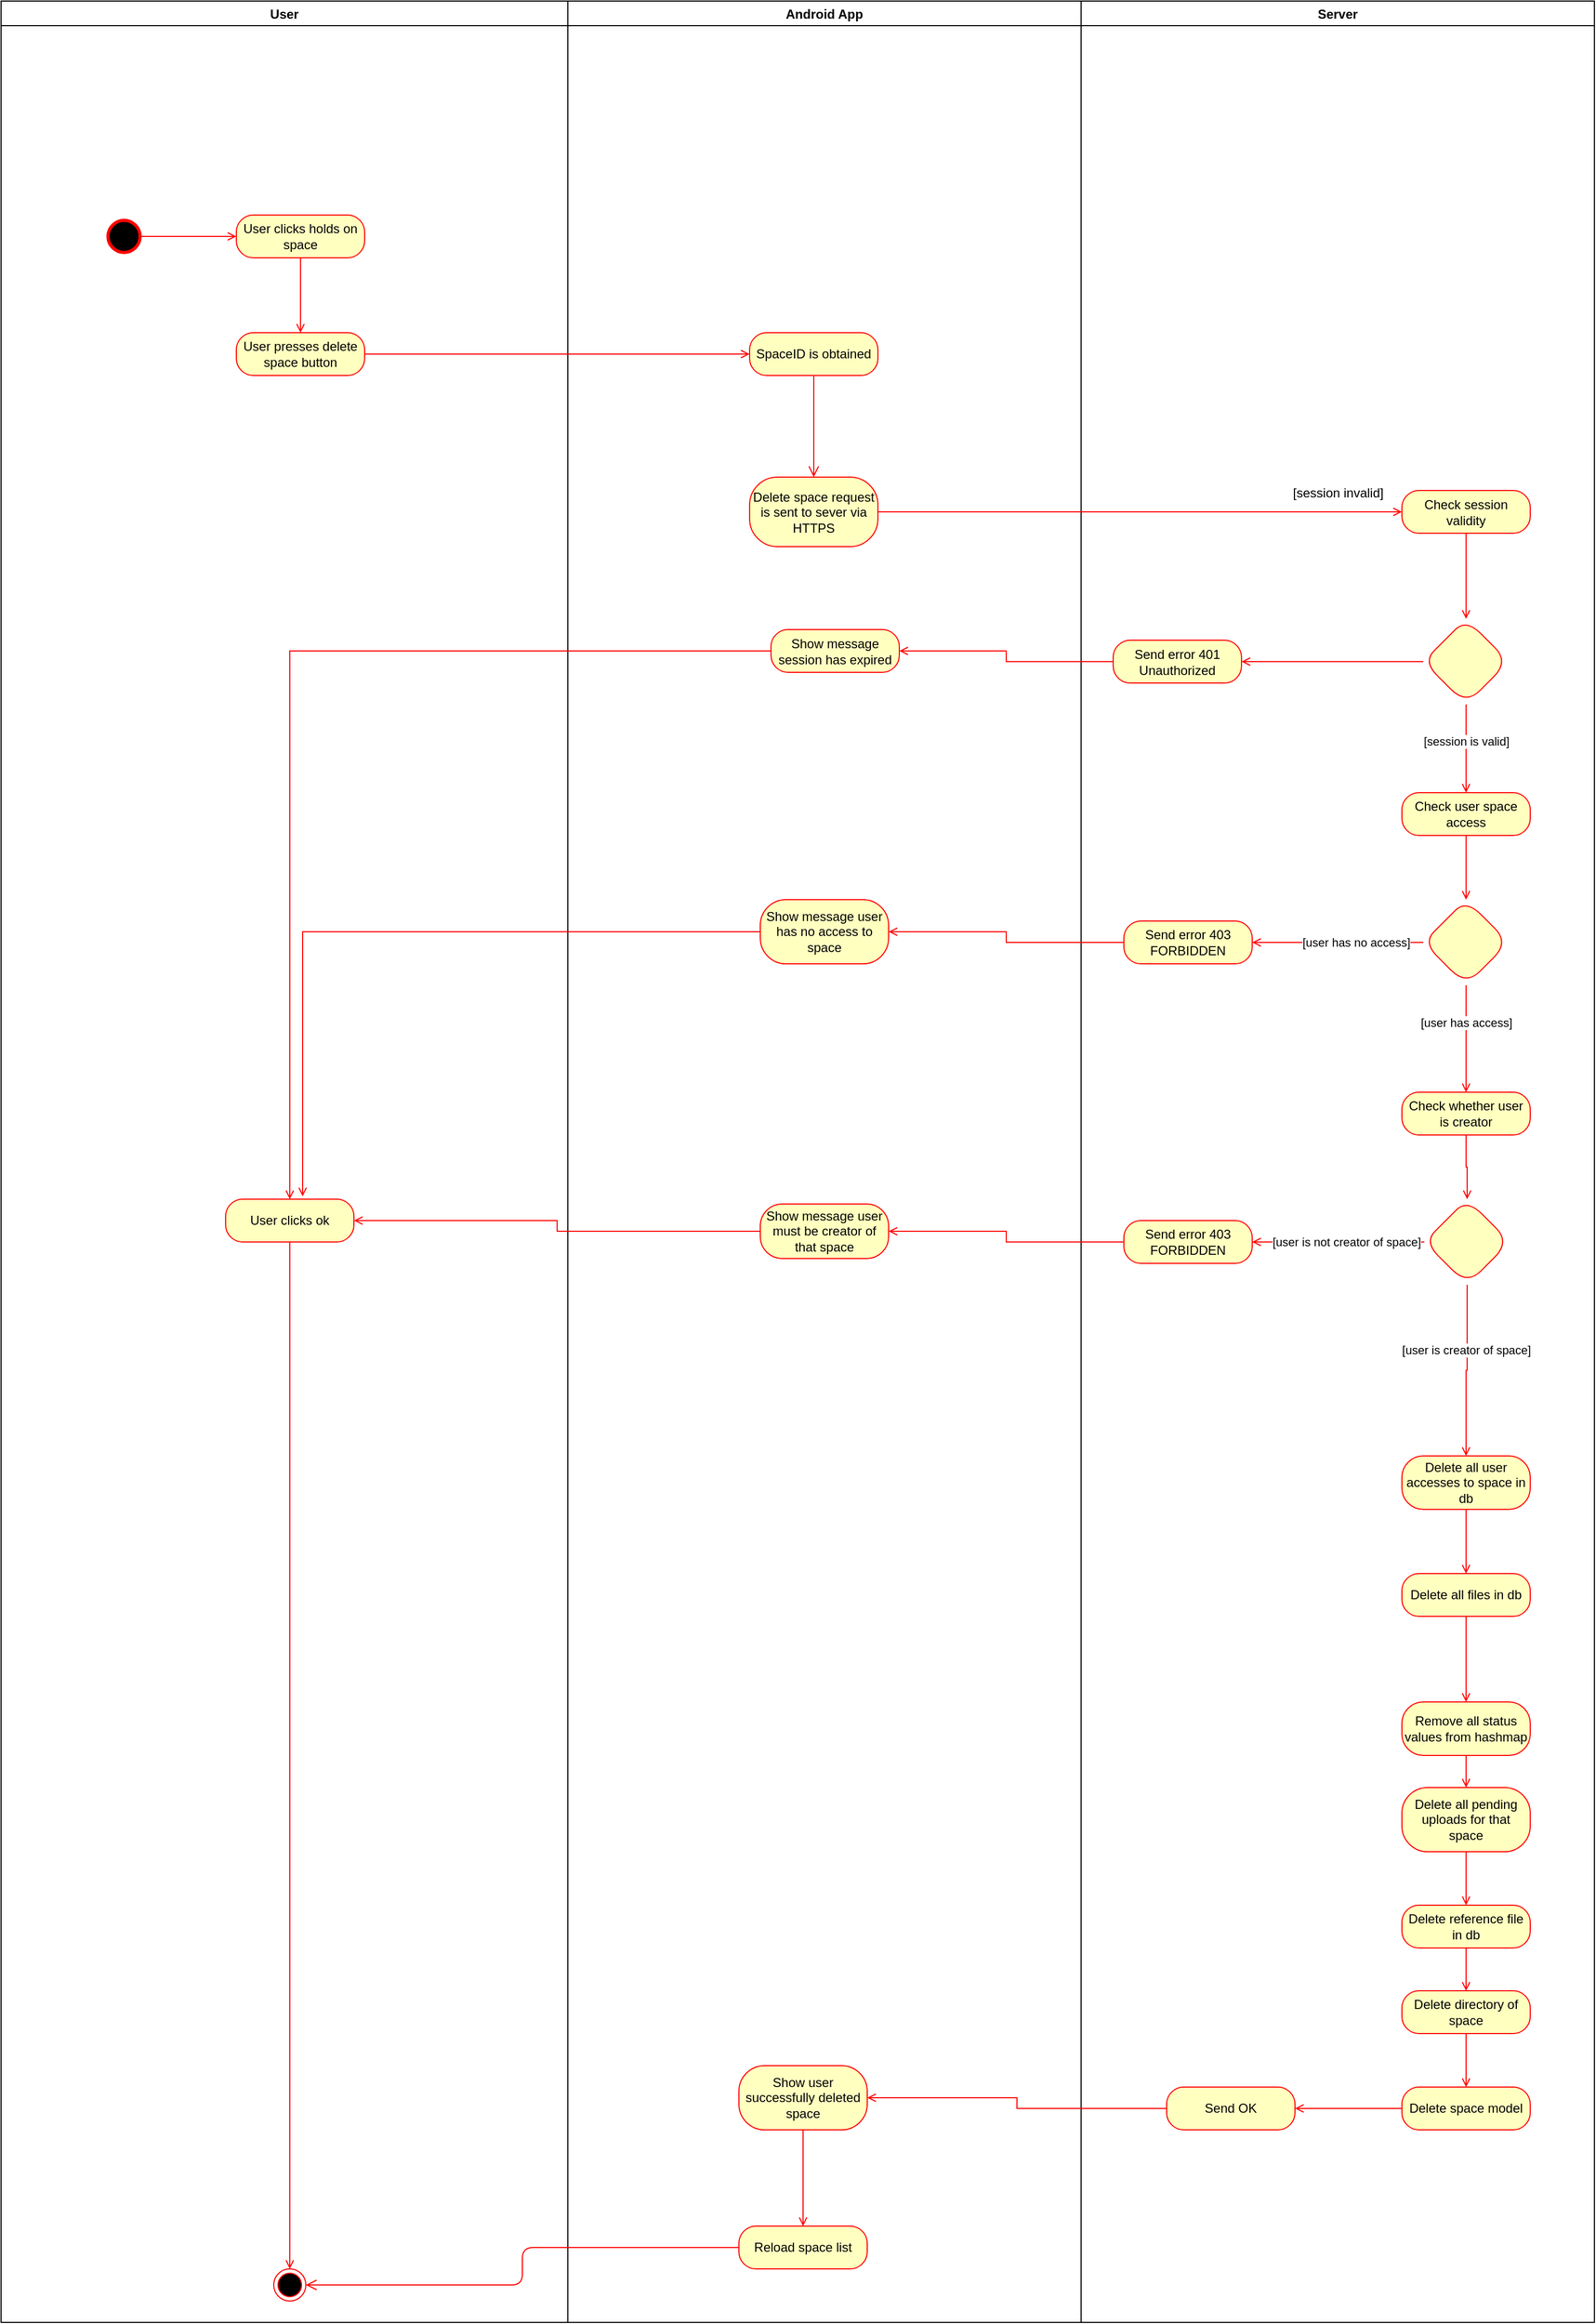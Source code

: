 <mxfile version="13.9.2"><diagram id="3QNRmEHgP2OkIs6pKnBo" name="Page-1"><mxGraphModel dx="3077" dy="1292" grid="1" gridSize="10" guides="1" tooltips="1" connect="1" arrows="1" fold="1" page="1" pageScale="1" pageWidth="827" pageHeight="1169" math="0" shadow="0"><root><mxCell id="0"/><mxCell id="1" parent="0"/><mxCell id="pj3ZKI6KtCy8o4YQ7QFl-32" value="User" style="swimlane;" vertex="1" parent="1"><mxGeometry x="-130" y="170" width="530" height="2170" as="geometry"/></mxCell><mxCell id="pj3ZKI6KtCy8o4YQ7QFl-67" style="edgeStyle=orthogonalEdgeStyle;rounded=0;orthogonalLoop=1;jettySize=auto;html=1;exitX=0.5;exitY=1;exitDx=0;exitDy=0;entryX=0.5;entryY=0;entryDx=0;entryDy=0;strokeColor=#FF0000;endArrow=open;endFill=0;" edge="1" parent="pj3ZKI6KtCy8o4YQ7QFl-32" source="pj3ZKI6KtCy8o4YQ7QFl-33" target="pj3ZKI6KtCy8o4YQ7QFl-65"><mxGeometry relative="1" as="geometry"/></mxCell><mxCell id="pj3ZKI6KtCy8o4YQ7QFl-33" value="User clicks holds on space" style="rounded=1;whiteSpace=wrap;html=1;arcSize=40;fontColor=#000000;fillColor=#ffffc0;strokeColor=#ff0000;" vertex="1" parent="pj3ZKI6KtCy8o4YQ7QFl-32"><mxGeometry x="220" y="200" width="120" height="40" as="geometry"/></mxCell><mxCell id="pj3ZKI6KtCy8o4YQ7QFl-34" value="" style="edgeStyle=orthogonalEdgeStyle;rounded=0;orthogonalLoop=1;jettySize=auto;html=1;endArrow=open;endFill=0;strokeColor=#FF0000;" edge="1" parent="pj3ZKI6KtCy8o4YQ7QFl-32" source="pj3ZKI6KtCy8o4YQ7QFl-35" target="pj3ZKI6KtCy8o4YQ7QFl-33"><mxGeometry relative="1" as="geometry"/></mxCell><mxCell id="pj3ZKI6KtCy8o4YQ7QFl-35" value="" style="ellipse;whiteSpace=wrap;html=1;aspect=fixed;strokeWidth=3;fillColor=#000000;strokeColor=#FF0000;" vertex="1" parent="pj3ZKI6KtCy8o4YQ7QFl-32"><mxGeometry x="100" y="205" width="30" height="30" as="geometry"/></mxCell><mxCell id="pj3ZKI6KtCy8o4YQ7QFl-65" value="User presses delete space button" style="rounded=1;whiteSpace=wrap;html=1;arcSize=40;fontColor=#000000;fillColor=#ffffc0;strokeColor=#ff0000;" vertex="1" parent="pj3ZKI6KtCy8o4YQ7QFl-32"><mxGeometry x="220" y="310" width="120" height="40" as="geometry"/></mxCell><mxCell id="pj3ZKI6KtCy8o4YQ7QFl-135" style="edgeStyle=orthogonalEdgeStyle;rounded=0;orthogonalLoop=1;jettySize=auto;html=1;exitX=0.5;exitY=1;exitDx=0;exitDy=0;entryX=0.5;entryY=0;entryDx=0;entryDy=0;endArrow=open;endFill=0;strokeColor=#FF0000;" edge="1" parent="pj3ZKI6KtCy8o4YQ7QFl-32" source="pj3ZKI6KtCy8o4YQ7QFl-129" target="pj3ZKI6KtCy8o4YQ7QFl-122"><mxGeometry relative="1" as="geometry"/></mxCell><mxCell id="pj3ZKI6KtCy8o4YQ7QFl-129" value="User clicks ok" style="rounded=1;whiteSpace=wrap;html=1;arcSize=40;fontColor=#000000;fillColor=#ffffc0;strokeColor=#ff0000;" vertex="1" parent="pj3ZKI6KtCy8o4YQ7QFl-32"><mxGeometry x="210" y="1120" width="120" height="40" as="geometry"/></mxCell><mxCell id="pj3ZKI6KtCy8o4YQ7QFl-122" value="" style="ellipse;html=1;shape=endState;fillColor=#000000;strokeColor=#ff0000;" vertex="1" parent="pj3ZKI6KtCy8o4YQ7QFl-32"><mxGeometry x="255" y="2120" width="30" height="30" as="geometry"/></mxCell><mxCell id="pj3ZKI6KtCy8o4YQ7QFl-42" value="Android App" style="swimlane;" vertex="1" parent="1"><mxGeometry x="400" y="170" width="480" height="2170" as="geometry"/></mxCell><mxCell id="pj3ZKI6KtCy8o4YQ7QFl-68" value="SpaceID is obtained " style="rounded=1;whiteSpace=wrap;html=1;arcSize=40;fontColor=#000000;fillColor=#ffffc0;strokeColor=#ff0000;" vertex="1" parent="pj3ZKI6KtCy8o4YQ7QFl-42"><mxGeometry x="170" y="310" width="120" height="40" as="geometry"/></mxCell><mxCell id="pj3ZKI6KtCy8o4YQ7QFl-69" value="" style="edgeStyle=orthogonalEdgeStyle;html=1;verticalAlign=bottom;endArrow=open;endSize=8;strokeColor=#ff0000;entryX=0.5;entryY=0;entryDx=0;entryDy=0;" edge="1" source="pj3ZKI6KtCy8o4YQ7QFl-68" parent="pj3ZKI6KtCy8o4YQ7QFl-42" target="pj3ZKI6KtCy8o4YQ7QFl-71"><mxGeometry relative="1" as="geometry"><mxPoint x="230" y="410" as="targetPoint"/></mxGeometry></mxCell><mxCell id="pj3ZKI6KtCy8o4YQ7QFl-71" value="Delete space request is sent to sever via HTTPS" style="rounded=1;whiteSpace=wrap;html=1;arcSize=40;fontColor=#000000;fillColor=#ffffc0;strokeColor=#ff0000;" vertex="1" parent="pj3ZKI6KtCy8o4YQ7QFl-42"><mxGeometry x="170" y="445" width="120" height="65" as="geometry"/></mxCell><mxCell id="pj3ZKI6KtCy8o4YQ7QFl-121" style="edgeStyle=orthogonalEdgeStyle;rounded=0;orthogonalLoop=1;jettySize=auto;html=1;exitX=0.5;exitY=1;exitDx=0;exitDy=0;endArrow=open;endFill=0;strokeColor=#FF0000;" edge="1" parent="pj3ZKI6KtCy8o4YQ7QFl-42" source="pj3ZKI6KtCy8o4YQ7QFl-117" target="pj3ZKI6KtCy8o4YQ7QFl-119"><mxGeometry relative="1" as="geometry"/></mxCell><mxCell id="pj3ZKI6KtCy8o4YQ7QFl-117" value="Show user successfully deleted space" style="rounded=1;whiteSpace=wrap;html=1;arcSize=40;fontColor=#000000;fillColor=#ffffc0;strokeColor=#ff0000;" vertex="1" parent="pj3ZKI6KtCy8o4YQ7QFl-42"><mxGeometry x="160" y="1930" width="120" height="60" as="geometry"/></mxCell><mxCell id="pj3ZKI6KtCy8o4YQ7QFl-119" value="Reload space list" style="rounded=1;whiteSpace=wrap;html=1;arcSize=40;fontColor=#000000;fillColor=#ffffc0;strokeColor=#ff0000;" vertex="1" parent="pj3ZKI6KtCy8o4YQ7QFl-42"><mxGeometry x="160" y="2080" width="120" height="40" as="geometry"/></mxCell><mxCell id="pj3ZKI6KtCy8o4YQ7QFl-123" value="Show message session has expired" style="rounded=1;whiteSpace=wrap;html=1;arcSize=40;fontColor=#000000;fillColor=#ffffc0;strokeColor=#ff0000;" vertex="1" parent="pj3ZKI6KtCy8o4YQ7QFl-42"><mxGeometry x="190" y="587.5" width="120" height="40" as="geometry"/></mxCell><mxCell id="pj3ZKI6KtCy8o4YQ7QFl-124" value="Show message user has no access to space" style="rounded=1;whiteSpace=wrap;html=1;arcSize=40;fontColor=#000000;fillColor=#ffffc0;strokeColor=#ff0000;" vertex="1" parent="pj3ZKI6KtCy8o4YQ7QFl-42"><mxGeometry x="180" y="840" width="120" height="60" as="geometry"/></mxCell><mxCell id="pj3ZKI6KtCy8o4YQ7QFl-125" value="Show message user must be creator of that space" style="rounded=1;whiteSpace=wrap;html=1;arcSize=40;fontColor=#000000;fillColor=#ffffc0;strokeColor=#ff0000;" vertex="1" parent="pj3ZKI6KtCy8o4YQ7QFl-42"><mxGeometry x="180" y="1124.5" width="120" height="51" as="geometry"/></mxCell><mxCell id="pj3ZKI6KtCy8o4YQ7QFl-62" value="Server" style="swimlane;" vertex="1" parent="1"><mxGeometry x="880" y="170" width="480" height="2170" as="geometry"/></mxCell><mxCell id="pj3ZKI6KtCy8o4YQ7QFl-73" value="Check session validity" style="rounded=1;whiteSpace=wrap;html=1;arcSize=40;fontColor=#000000;fillColor=#ffffc0;strokeColor=#ff0000;" vertex="1" parent="pj3ZKI6KtCy8o4YQ7QFl-62"><mxGeometry x="300" y="457.5" width="120" height="40" as="geometry"/></mxCell><mxCell id="pj3ZKI6KtCy8o4YQ7QFl-83" style="edgeStyle=orthogonalEdgeStyle;rounded=0;orthogonalLoop=1;jettySize=auto;html=1;exitX=0.5;exitY=1;exitDx=0;exitDy=0;endArrow=open;endFill=0;strokeColor=#FF0000;" edge="1" parent="pj3ZKI6KtCy8o4YQ7QFl-62" source="pj3ZKI6KtCy8o4YQ7QFl-76" target="pj3ZKI6KtCy8o4YQ7QFl-82"><mxGeometry relative="1" as="geometry"/></mxCell><mxCell id="pj3ZKI6KtCy8o4YQ7QFl-92" value="[session is valid]" style="edgeLabel;html=1;align=center;verticalAlign=middle;resizable=0;points=[];" vertex="1" connectable="0" parent="pj3ZKI6KtCy8o4YQ7QFl-83"><mxGeometry x="-0.174" relative="1" as="geometry"><mxPoint as="offset"/></mxGeometry></mxCell><mxCell id="pj3ZKI6KtCy8o4YQ7QFl-76" value="" style="rhombus;whiteSpace=wrap;html=1;rounded=1;strokeColor=#ff0000;fillColor=#ffffc0;arcSize=40;" vertex="1" parent="pj3ZKI6KtCy8o4YQ7QFl-62"><mxGeometry x="320" y="577.5" width="80" height="80" as="geometry"/></mxCell><mxCell id="pj3ZKI6KtCy8o4YQ7QFl-77" value="" style="edgeStyle=orthogonalEdgeStyle;rounded=0;orthogonalLoop=1;jettySize=auto;html=1;endArrow=open;endFill=0;strokeColor=#FF0000;" edge="1" parent="pj3ZKI6KtCy8o4YQ7QFl-62" source="pj3ZKI6KtCy8o4YQ7QFl-73" target="pj3ZKI6KtCy8o4YQ7QFl-76"><mxGeometry relative="1" as="geometry"/></mxCell><mxCell id="pj3ZKI6KtCy8o4YQ7QFl-82" value="Check user space access" style="rounded=1;whiteSpace=wrap;html=1;arcSize=40;fontColor=#000000;fillColor=#ffffc0;strokeColor=#ff0000;" vertex="1" parent="pj3ZKI6KtCy8o4YQ7QFl-62"><mxGeometry x="300" y="740" width="120" height="40" as="geometry"/></mxCell><mxCell id="pj3ZKI6KtCy8o4YQ7QFl-86" value="Send error 403 FORBIDDEN" style="rounded=1;whiteSpace=wrap;html=1;arcSize=40;fontColor=#000000;fillColor=#ffffc0;strokeColor=#ff0000;" vertex="1" parent="pj3ZKI6KtCy8o4YQ7QFl-62"><mxGeometry x="40" y="860" width="120" height="40" as="geometry"/></mxCell><mxCell id="pj3ZKI6KtCy8o4YQ7QFl-93" value="Check whether user is creator" style="rounded=1;whiteSpace=wrap;html=1;arcSize=40;fontColor=#000000;fillColor=#ffffc0;strokeColor=#ff0000;" vertex="1" parent="pj3ZKI6KtCy8o4YQ7QFl-62"><mxGeometry x="300" y="1020" width="120" height="40" as="geometry"/></mxCell><mxCell id="pj3ZKI6KtCy8o4YQ7QFl-97" value="Send error 403 FORBIDDEN" style="rounded=1;whiteSpace=wrap;html=1;arcSize=40;fontColor=#000000;fillColor=#ffffc0;strokeColor=#ff0000;" vertex="1" parent="pj3ZKI6KtCy8o4YQ7QFl-62"><mxGeometry x="40" y="1140" width="120" height="40" as="geometry"/></mxCell><mxCell id="pj3ZKI6KtCy8o4YQ7QFl-103" style="edgeStyle=orthogonalEdgeStyle;rounded=0;orthogonalLoop=1;jettySize=auto;html=1;exitX=0.5;exitY=1;exitDx=0;exitDy=0;entryX=0.5;entryY=0;entryDx=0;entryDy=0;endArrow=open;endFill=0;strokeColor=#FF0000;" edge="1" parent="pj3ZKI6KtCy8o4YQ7QFl-62" source="pj3ZKI6KtCy8o4YQ7QFl-99" target="pj3ZKI6KtCy8o4YQ7QFl-102"><mxGeometry relative="1" as="geometry"/></mxCell><mxCell id="pj3ZKI6KtCy8o4YQ7QFl-99" value="Delete all user accesses to space in db" style="rounded=1;whiteSpace=wrap;html=1;arcSize=40;fontColor=#000000;fillColor=#ffffc0;strokeColor=#ff0000;" vertex="1" parent="pj3ZKI6KtCy8o4YQ7QFl-62"><mxGeometry x="300" y="1360" width="120" height="50" as="geometry"/></mxCell><mxCell id="pj3ZKI6KtCy8o4YQ7QFl-109" style="edgeStyle=orthogonalEdgeStyle;rounded=0;orthogonalLoop=1;jettySize=auto;html=1;exitX=0.5;exitY=1;exitDx=0;exitDy=0;entryX=0.5;entryY=0;entryDx=0;entryDy=0;endArrow=open;endFill=0;strokeColor=#FF0000;" edge="1" parent="pj3ZKI6KtCy8o4YQ7QFl-62" source="pj3ZKI6KtCy8o4YQ7QFl-102" target="pj3ZKI6KtCy8o4YQ7QFl-108"><mxGeometry relative="1" as="geometry"/></mxCell><mxCell id="pj3ZKI6KtCy8o4YQ7QFl-102" value="Delete all files in db" style="rounded=1;whiteSpace=wrap;html=1;arcSize=40;fontColor=#000000;fillColor=#ffffc0;strokeColor=#ff0000;" vertex="1" parent="pj3ZKI6KtCy8o4YQ7QFl-62"><mxGeometry x="300" y="1470" width="120" height="40" as="geometry"/></mxCell><mxCell id="pj3ZKI6KtCy8o4YQ7QFl-107" style="edgeStyle=orthogonalEdgeStyle;rounded=0;orthogonalLoop=1;jettySize=auto;html=1;exitX=0.5;exitY=1;exitDx=0;exitDy=0;entryX=0.5;entryY=0;entryDx=0;entryDy=0;endArrow=open;endFill=0;strokeColor=#FF0000;" edge="1" parent="pj3ZKI6KtCy8o4YQ7QFl-62" source="pj3ZKI6KtCy8o4YQ7QFl-104" target="pj3ZKI6KtCy8o4YQ7QFl-106"><mxGeometry relative="1" as="geometry"/></mxCell><mxCell id="pj3ZKI6KtCy8o4YQ7QFl-104" value="Delete reference file in db" style="rounded=1;whiteSpace=wrap;html=1;arcSize=40;fontColor=#000000;fillColor=#ffffc0;strokeColor=#ff0000;" vertex="1" parent="pj3ZKI6KtCy8o4YQ7QFl-62"><mxGeometry x="300" y="1780" width="120" height="40" as="geometry"/></mxCell><mxCell id="pj3ZKI6KtCy8o4YQ7QFl-114" style="edgeStyle=orthogonalEdgeStyle;rounded=0;orthogonalLoop=1;jettySize=auto;html=1;exitX=0.5;exitY=1;exitDx=0;exitDy=0;entryX=0.5;entryY=0;entryDx=0;entryDy=0;endArrow=open;endFill=0;strokeColor=#FF0000;" edge="1" parent="pj3ZKI6KtCy8o4YQ7QFl-62" source="pj3ZKI6KtCy8o4YQ7QFl-106" target="pj3ZKI6KtCy8o4YQ7QFl-113"><mxGeometry relative="1" as="geometry"/></mxCell><mxCell id="pj3ZKI6KtCy8o4YQ7QFl-106" value="Delete directory of space" style="rounded=1;whiteSpace=wrap;html=1;arcSize=40;fontColor=#000000;fillColor=#ffffc0;strokeColor=#ff0000;" vertex="1" parent="pj3ZKI6KtCy8o4YQ7QFl-62"><mxGeometry x="300" y="1860" width="120" height="40" as="geometry"/></mxCell><mxCell id="pj3ZKI6KtCy8o4YQ7QFl-111" style="edgeStyle=orthogonalEdgeStyle;rounded=0;orthogonalLoop=1;jettySize=auto;html=1;exitX=0.5;exitY=1;exitDx=0;exitDy=0;entryX=0.5;entryY=0;entryDx=0;entryDy=0;endArrow=open;endFill=0;strokeColor=#FF0000;" edge="1" parent="pj3ZKI6KtCy8o4YQ7QFl-62" source="pj3ZKI6KtCy8o4YQ7QFl-108" target="pj3ZKI6KtCy8o4YQ7QFl-110"><mxGeometry relative="1" as="geometry"/></mxCell><mxCell id="pj3ZKI6KtCy8o4YQ7QFl-108" value="Remove all status values from hashmap" style="rounded=1;whiteSpace=wrap;html=1;arcSize=40;fontColor=#000000;fillColor=#ffffc0;strokeColor=#ff0000;" vertex="1" parent="pj3ZKI6KtCy8o4YQ7QFl-62"><mxGeometry x="300" y="1590" width="120" height="50" as="geometry"/></mxCell><mxCell id="pj3ZKI6KtCy8o4YQ7QFl-112" style="edgeStyle=orthogonalEdgeStyle;rounded=0;orthogonalLoop=1;jettySize=auto;html=1;exitX=0.5;exitY=1;exitDx=0;exitDy=0;endArrow=open;endFill=0;strokeColor=#FF0000;" edge="1" parent="pj3ZKI6KtCy8o4YQ7QFl-62" source="pj3ZKI6KtCy8o4YQ7QFl-110" target="pj3ZKI6KtCy8o4YQ7QFl-104"><mxGeometry relative="1" as="geometry"/></mxCell><mxCell id="pj3ZKI6KtCy8o4YQ7QFl-110" value="Delete all pending uploads for that space" style="rounded=1;whiteSpace=wrap;html=1;arcSize=40;fontColor=#000000;fillColor=#ffffc0;strokeColor=#ff0000;" vertex="1" parent="pj3ZKI6KtCy8o4YQ7QFl-62"><mxGeometry x="300" y="1670" width="120" height="60" as="geometry"/></mxCell><mxCell id="pj3ZKI6KtCy8o4YQ7QFl-116" style="edgeStyle=orthogonalEdgeStyle;rounded=0;orthogonalLoop=1;jettySize=auto;html=1;exitX=0;exitY=0.5;exitDx=0;exitDy=0;endArrow=open;endFill=0;strokeColor=#FF0000;" edge="1" parent="pj3ZKI6KtCy8o4YQ7QFl-62" source="pj3ZKI6KtCy8o4YQ7QFl-113" target="pj3ZKI6KtCy8o4YQ7QFl-115"><mxGeometry relative="1" as="geometry"/></mxCell><mxCell id="pj3ZKI6KtCy8o4YQ7QFl-113" value="Delete space model" style="rounded=1;whiteSpace=wrap;html=1;arcSize=40;fontColor=#000000;fillColor=#ffffc0;strokeColor=#ff0000;" vertex="1" parent="pj3ZKI6KtCy8o4YQ7QFl-62"><mxGeometry x="300" y="1950" width="120" height="40" as="geometry"/></mxCell><mxCell id="pj3ZKI6KtCy8o4YQ7QFl-115" value="Send OK" style="rounded=1;whiteSpace=wrap;html=1;arcSize=40;fontColor=#000000;fillColor=#ffffc0;strokeColor=#ff0000;" vertex="1" parent="pj3ZKI6KtCy8o4YQ7QFl-62"><mxGeometry x="80" y="1950" width="120" height="40" as="geometry"/></mxCell><mxCell id="pj3ZKI6KtCy8o4YQ7QFl-79" value="Send error 401 Unauthorized" style="rounded=1;whiteSpace=wrap;html=1;arcSize=40;fontColor=#000000;fillColor=#ffffc0;strokeColor=#ff0000;" vertex="1" parent="pj3ZKI6KtCy8o4YQ7QFl-62"><mxGeometry x="30" y="597.5" width="120" height="40" as="geometry"/></mxCell><mxCell id="pj3ZKI6KtCy8o4YQ7QFl-80" style="edgeStyle=orthogonalEdgeStyle;rounded=0;orthogonalLoop=1;jettySize=auto;html=1;exitX=0;exitY=0.5;exitDx=0;exitDy=0;endArrow=open;endFill=0;strokeColor=#FF0000;" edge="1" parent="pj3ZKI6KtCy8o4YQ7QFl-62" source="pj3ZKI6KtCy8o4YQ7QFl-76" target="pj3ZKI6KtCy8o4YQ7QFl-79"><mxGeometry relative="1" as="geometry"><mxPoint x="120" y="617.333" as="targetPoint"/><mxPoint x="200" y="617.5" as="sourcePoint"/></mxGeometry></mxCell><mxCell id="pj3ZKI6KtCy8o4YQ7QFl-84" value="" style="rhombus;whiteSpace=wrap;html=1;rounded=1;strokeColor=#ff0000;fillColor=#ffffc0;arcSize=40;" vertex="1" parent="pj3ZKI6KtCy8o4YQ7QFl-62"><mxGeometry x="320" y="840" width="80" height="80" as="geometry"/></mxCell><mxCell id="pj3ZKI6KtCy8o4YQ7QFl-85" value="" style="edgeStyle=orthogonalEdgeStyle;rounded=0;orthogonalLoop=1;jettySize=auto;html=1;endArrow=open;endFill=0;strokeColor=#FF0000;" edge="1" parent="pj3ZKI6KtCy8o4YQ7QFl-62" source="pj3ZKI6KtCy8o4YQ7QFl-82" target="pj3ZKI6KtCy8o4YQ7QFl-84"><mxGeometry relative="1" as="geometry"/></mxCell><mxCell id="pj3ZKI6KtCy8o4YQ7QFl-87" style="edgeStyle=orthogonalEdgeStyle;rounded=0;orthogonalLoop=1;jettySize=auto;html=1;exitX=0;exitY=0.5;exitDx=0;exitDy=0;endArrow=open;endFill=0;strokeColor=#FF0000;" edge="1" parent="pj3ZKI6KtCy8o4YQ7QFl-62" source="pj3ZKI6KtCy8o4YQ7QFl-84" target="pj3ZKI6KtCy8o4YQ7QFl-86"><mxGeometry relative="1" as="geometry"/></mxCell><mxCell id="pj3ZKI6KtCy8o4YQ7QFl-88" value="[user has no access]" style="edgeLabel;html=1;align=center;verticalAlign=middle;resizable=0;points=[];" vertex="1" connectable="0" parent="pj3ZKI6KtCy8o4YQ7QFl-87"><mxGeometry x="-0.204" relative="1" as="geometry"><mxPoint as="offset"/></mxGeometry></mxCell><mxCell id="pj3ZKI6KtCy8o4YQ7QFl-90" style="edgeStyle=orthogonalEdgeStyle;rounded=0;orthogonalLoop=1;jettySize=auto;html=1;exitX=0.5;exitY=1;exitDx=0;exitDy=0;endArrow=open;endFill=0;strokeColor=#FF0000;entryX=0.5;entryY=0;entryDx=0;entryDy=0;" edge="1" parent="pj3ZKI6KtCy8o4YQ7QFl-62" source="pj3ZKI6KtCy8o4YQ7QFl-84" target="pj3ZKI6KtCy8o4YQ7QFl-93"><mxGeometry relative="1" as="geometry"><mxPoint x="359.667" y="1030" as="targetPoint"/></mxGeometry></mxCell><mxCell id="pj3ZKI6KtCy8o4YQ7QFl-91" value="[user has access]" style="edgeLabel;html=1;align=center;verticalAlign=middle;resizable=0;points=[];" vertex="1" connectable="0" parent="pj3ZKI6KtCy8o4YQ7QFl-90"><mxGeometry x="0.004" y="-15" relative="1" as="geometry"><mxPoint x="15" y="-15" as="offset"/></mxGeometry></mxCell><mxCell id="pj3ZKI6KtCy8o4YQ7QFl-94" value="" style="rhombus;whiteSpace=wrap;html=1;rounded=1;strokeColor=#ff0000;fillColor=#ffffc0;arcSize=40;" vertex="1" parent="pj3ZKI6KtCy8o4YQ7QFl-62"><mxGeometry x="321" y="1120" width="80" height="80" as="geometry"/></mxCell><mxCell id="pj3ZKI6KtCy8o4YQ7QFl-95" value="" style="edgeStyle=orthogonalEdgeStyle;rounded=0;orthogonalLoop=1;jettySize=auto;html=1;endArrow=open;endFill=0;strokeColor=#FF0000;" edge="1" parent="pj3ZKI6KtCy8o4YQ7QFl-62" source="pj3ZKI6KtCy8o4YQ7QFl-93" target="pj3ZKI6KtCy8o4YQ7QFl-94"><mxGeometry relative="1" as="geometry"/></mxCell><mxCell id="pj3ZKI6KtCy8o4YQ7QFl-96" style="edgeStyle=orthogonalEdgeStyle;rounded=0;orthogonalLoop=1;jettySize=auto;html=1;exitX=0;exitY=0.5;exitDx=0;exitDy=0;endArrow=open;endFill=0;strokeColor=#FF0000;entryX=1;entryY=0.5;entryDx=0;entryDy=0;" edge="1" parent="pj3ZKI6KtCy8o4YQ7QFl-62" source="pj3ZKI6KtCy8o4YQ7QFl-94" target="pj3ZKI6KtCy8o4YQ7QFl-97"><mxGeometry relative="1" as="geometry"><mxPoint x="170" y="1179.833" as="targetPoint"/></mxGeometry></mxCell><mxCell id="pj3ZKI6KtCy8o4YQ7QFl-98" value="[user is not creator of space]" style="edgeLabel;html=1;align=center;verticalAlign=middle;resizable=0;points=[];" vertex="1" connectable="0" parent="pj3ZKI6KtCy8o4YQ7QFl-96"><mxGeometry x="-0.09" relative="1" as="geometry"><mxPoint as="offset"/></mxGeometry></mxCell><mxCell id="pj3ZKI6KtCy8o4YQ7QFl-100" style="edgeStyle=orthogonalEdgeStyle;rounded=0;orthogonalLoop=1;jettySize=auto;html=1;exitX=0.5;exitY=1;exitDx=0;exitDy=0;entryX=0.5;entryY=0;entryDx=0;entryDy=0;endArrow=open;endFill=0;strokeColor=#FF0000;" edge="1" parent="pj3ZKI6KtCy8o4YQ7QFl-62" source="pj3ZKI6KtCy8o4YQ7QFl-94" target="pj3ZKI6KtCy8o4YQ7QFl-99"><mxGeometry relative="1" as="geometry"/></mxCell><mxCell id="pj3ZKI6KtCy8o4YQ7QFl-101" value="[user is creator of space]" style="edgeLabel;html=1;align=center;verticalAlign=middle;resizable=0;points=[];" vertex="1" connectable="0" parent="pj3ZKI6KtCy8o4YQ7QFl-100"><mxGeometry x="-0.244" y="-1" relative="1" as="geometry"><mxPoint as="offset"/></mxGeometry></mxCell><mxCell id="pj3ZKI6KtCy8o4YQ7QFl-70" style="edgeStyle=orthogonalEdgeStyle;rounded=0;orthogonalLoop=1;jettySize=auto;html=1;exitX=1;exitY=0.5;exitDx=0;exitDy=0;entryX=0;entryY=0.5;entryDx=0;entryDy=0;endArrow=open;endFill=0;strokeColor=#FF0000;" edge="1" parent="1" source="pj3ZKI6KtCy8o4YQ7QFl-65" target="pj3ZKI6KtCy8o4YQ7QFl-68"><mxGeometry relative="1" as="geometry"/></mxCell><mxCell id="pj3ZKI6KtCy8o4YQ7QFl-75" style="edgeStyle=orthogonalEdgeStyle;rounded=0;orthogonalLoop=1;jettySize=auto;html=1;exitX=1;exitY=0.5;exitDx=0;exitDy=0;entryX=0;entryY=0.5;entryDx=0;entryDy=0;endArrow=open;endFill=0;strokeColor=#FF0000;" edge="1" parent="1" source="pj3ZKI6KtCy8o4YQ7QFl-71" target="pj3ZKI6KtCy8o4YQ7QFl-73"><mxGeometry relative="1" as="geometry"/></mxCell><mxCell id="pj3ZKI6KtCy8o4YQ7QFl-128" style="edgeStyle=orthogonalEdgeStyle;rounded=0;orthogonalLoop=1;jettySize=auto;html=1;exitX=0;exitY=0.5;exitDx=0;exitDy=0;entryX=1;entryY=0.5;entryDx=0;entryDy=0;endArrow=open;endFill=0;strokeColor=#FF0000;" edge="1" parent="1" source="pj3ZKI6KtCy8o4YQ7QFl-79" target="pj3ZKI6KtCy8o4YQ7QFl-123"><mxGeometry relative="1" as="geometry"/></mxCell><mxCell id="pj3ZKI6KtCy8o4YQ7QFl-81" value="[session invalid]" style="text;html=1;align=center;verticalAlign=middle;resizable=0;points=[];autosize=1;" vertex="1" parent="1"><mxGeometry x="1070" y="620" width="100" height="20" as="geometry"/></mxCell><mxCell id="pj3ZKI6KtCy8o4YQ7QFl-118" style="edgeStyle=orthogonalEdgeStyle;rounded=0;orthogonalLoop=1;jettySize=auto;html=1;exitX=0;exitY=0.5;exitDx=0;exitDy=0;endArrow=open;endFill=0;strokeColor=#FF0000;" edge="1" parent="1" source="pj3ZKI6KtCy8o4YQ7QFl-115" target="pj3ZKI6KtCy8o4YQ7QFl-117"><mxGeometry relative="1" as="geometry"/></mxCell><mxCell id="pj3ZKI6KtCy8o4YQ7QFl-126" style="edgeStyle=orthogonalEdgeStyle;rounded=0;orthogonalLoop=1;jettySize=auto;html=1;exitX=0;exitY=0.5;exitDx=0;exitDy=0;endArrow=open;endFill=0;strokeColor=#FF0000;" edge="1" parent="1" source="pj3ZKI6KtCy8o4YQ7QFl-97" target="pj3ZKI6KtCy8o4YQ7QFl-125"><mxGeometry relative="1" as="geometry"/></mxCell><mxCell id="pj3ZKI6KtCy8o4YQ7QFl-127" style="edgeStyle=orthogonalEdgeStyle;rounded=0;orthogonalLoop=1;jettySize=auto;html=1;exitX=0;exitY=0.5;exitDx=0;exitDy=0;entryX=1;entryY=0.5;entryDx=0;entryDy=0;endArrow=open;endFill=0;strokeColor=#FF0000;" edge="1" parent="1" source="pj3ZKI6KtCy8o4YQ7QFl-86" target="pj3ZKI6KtCy8o4YQ7QFl-124"><mxGeometry relative="1" as="geometry"/></mxCell><mxCell id="pj3ZKI6KtCy8o4YQ7QFl-130" style="edgeStyle=orthogonalEdgeStyle;rounded=0;orthogonalLoop=1;jettySize=auto;html=1;exitX=0;exitY=0.5;exitDx=0;exitDy=0;entryX=1;entryY=0.5;entryDx=0;entryDy=0;endArrow=open;endFill=0;strokeColor=#FF0000;" edge="1" parent="1" source="pj3ZKI6KtCy8o4YQ7QFl-125" target="pj3ZKI6KtCy8o4YQ7QFl-129"><mxGeometry relative="1" as="geometry"/></mxCell><mxCell id="pj3ZKI6KtCy8o4YQ7QFl-131" style="edgeStyle=orthogonalEdgeStyle;rounded=0;orthogonalLoop=1;jettySize=auto;html=1;exitX=0;exitY=0.5;exitDx=0;exitDy=0;entryX=0.5;entryY=0;entryDx=0;entryDy=0;endArrow=open;endFill=0;strokeColor=#FF0000;" edge="1" parent="1" source="pj3ZKI6KtCy8o4YQ7QFl-123" target="pj3ZKI6KtCy8o4YQ7QFl-129"><mxGeometry relative="1" as="geometry"/></mxCell><mxCell id="pj3ZKI6KtCy8o4YQ7QFl-132" style="edgeStyle=orthogonalEdgeStyle;rounded=0;orthogonalLoop=1;jettySize=auto;html=1;exitX=0;exitY=0.5;exitDx=0;exitDy=0;entryX=0.6;entryY=-0.065;entryDx=0;entryDy=0;entryPerimeter=0;endArrow=open;endFill=0;strokeColor=#FF0000;" edge="1" parent="1" source="pj3ZKI6KtCy8o4YQ7QFl-124" target="pj3ZKI6KtCy8o4YQ7QFl-129"><mxGeometry relative="1" as="geometry"/></mxCell><mxCell id="pj3ZKI6KtCy8o4YQ7QFl-120" value="" style="edgeStyle=orthogonalEdgeStyle;html=1;verticalAlign=bottom;endArrow=open;endSize=8;strokeColor=#ff0000;" edge="1" source="pj3ZKI6KtCy8o4YQ7QFl-119" parent="1" target="pj3ZKI6KtCy8o4YQ7QFl-122"><mxGeometry relative="1" as="geometry"><mxPoint x="620" y="2210" as="targetPoint"/></mxGeometry></mxCell></root></mxGraphModel></diagram></mxfile>